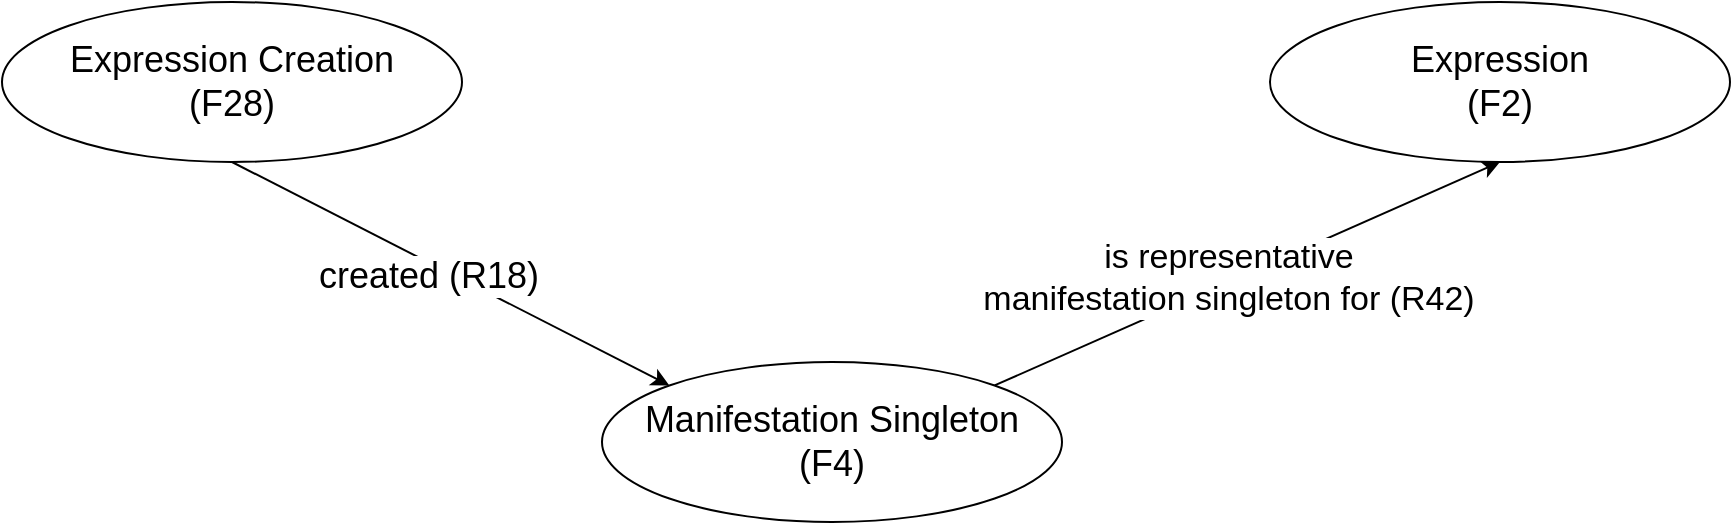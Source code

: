 <mxfile version="10.7.3" type="device"><diagram id="n_KbEsfEifLE3BEBVvPz" name="Page-1"><mxGraphModel dx="1327" dy="827" grid="1" gridSize="10" guides="1" tooltips="1" connect="1" arrows="1" fold="1" page="1" pageScale="1" pageWidth="850" pageHeight="1100" math="0" shadow="0"><root><mxCell id="0"/><mxCell id="1" parent="0"/><mxCell id="oVDl6unj4GUg6fUm1SjZ-1" value="&lt;font style=&quot;font-size: 18px&quot;&gt;Expression Creation&lt;br&gt;(F28)&lt;/font&gt;&lt;br&gt;" style="ellipse;whiteSpace=wrap;html=1;" vertex="1" parent="1"><mxGeometry x="30" y="110" width="230" height="80" as="geometry"/></mxCell><mxCell id="oVDl6unj4GUg6fUm1SjZ-2" value="&lt;span style=&quot;font-size: 18px&quot;&gt;Manifestation Singleton&lt;br&gt;(F4)&lt;/span&gt;&lt;br&gt;" style="ellipse;whiteSpace=wrap;html=1;" vertex="1" parent="1"><mxGeometry x="330" y="290" width="230" height="80" as="geometry"/></mxCell><mxCell id="oVDl6unj4GUg6fUm1SjZ-3" value="&lt;span style=&quot;font-size: 18px&quot;&gt;Expression&lt;br&gt;(F2)&lt;/span&gt;&lt;br&gt;" style="ellipse;whiteSpace=wrap;html=1;" vertex="1" parent="1"><mxGeometry x="664" y="110" width="230" height="80" as="geometry"/></mxCell><mxCell id="oVDl6unj4GUg6fUm1SjZ-4" value="" style="endArrow=classic;html=1;exitX=0.5;exitY=1;exitDx=0;exitDy=0;entryX=0;entryY=0;entryDx=0;entryDy=0;" edge="1" parent="1" source="oVDl6unj4GUg6fUm1SjZ-1" target="oVDl6unj4GUg6fUm1SjZ-2"><mxGeometry width="50" height="50" relative="1" as="geometry"><mxPoint x="30" y="550" as="sourcePoint"/><mxPoint x="80" y="500" as="targetPoint"/></mxGeometry></mxCell><mxCell id="oVDl6unj4GUg6fUm1SjZ-5" value="&lt;font style=&quot;font-size: 18px&quot;&gt;created (R18)&lt;/font&gt;" style="text;html=1;resizable=0;points=[];align=center;verticalAlign=middle;labelBackgroundColor=#ffffff;" vertex="1" connectable="0" parent="oVDl6unj4GUg6fUm1SjZ-4"><mxGeometry x="0.156" y="-1" relative="1" as="geometry"><mxPoint x="-28.5" y="-9" as="offset"/></mxGeometry></mxCell><mxCell id="oVDl6unj4GUg6fUm1SjZ-6" value="" style="endArrow=classic;html=1;entryX=0.5;entryY=1;entryDx=0;entryDy=0;exitX=1;exitY=0;exitDx=0;exitDy=0;" edge="1" parent="1" source="oVDl6unj4GUg6fUm1SjZ-2" target="oVDl6unj4GUg6fUm1SjZ-3"><mxGeometry width="50" height="50" relative="1" as="geometry"><mxPoint x="650" y="350" as="sourcePoint"/><mxPoint x="80" y="390" as="targetPoint"/></mxGeometry></mxCell><mxCell id="oVDl6unj4GUg6fUm1SjZ-7" value="&lt;font style=&quot;font-size: 17px&quot;&gt;is representative&lt;br&gt;manifestation singleton for (R42)&lt;/font&gt;" style="text;html=1;resizable=0;points=[];align=center;verticalAlign=middle;labelBackgroundColor=#ffffff;" vertex="1" connectable="0" parent="oVDl6unj4GUg6fUm1SjZ-6"><mxGeometry x="-0.207" y="3" relative="1" as="geometry"><mxPoint x="17" y="-7" as="offset"/></mxGeometry></mxCell></root></mxGraphModel></diagram></mxfile>